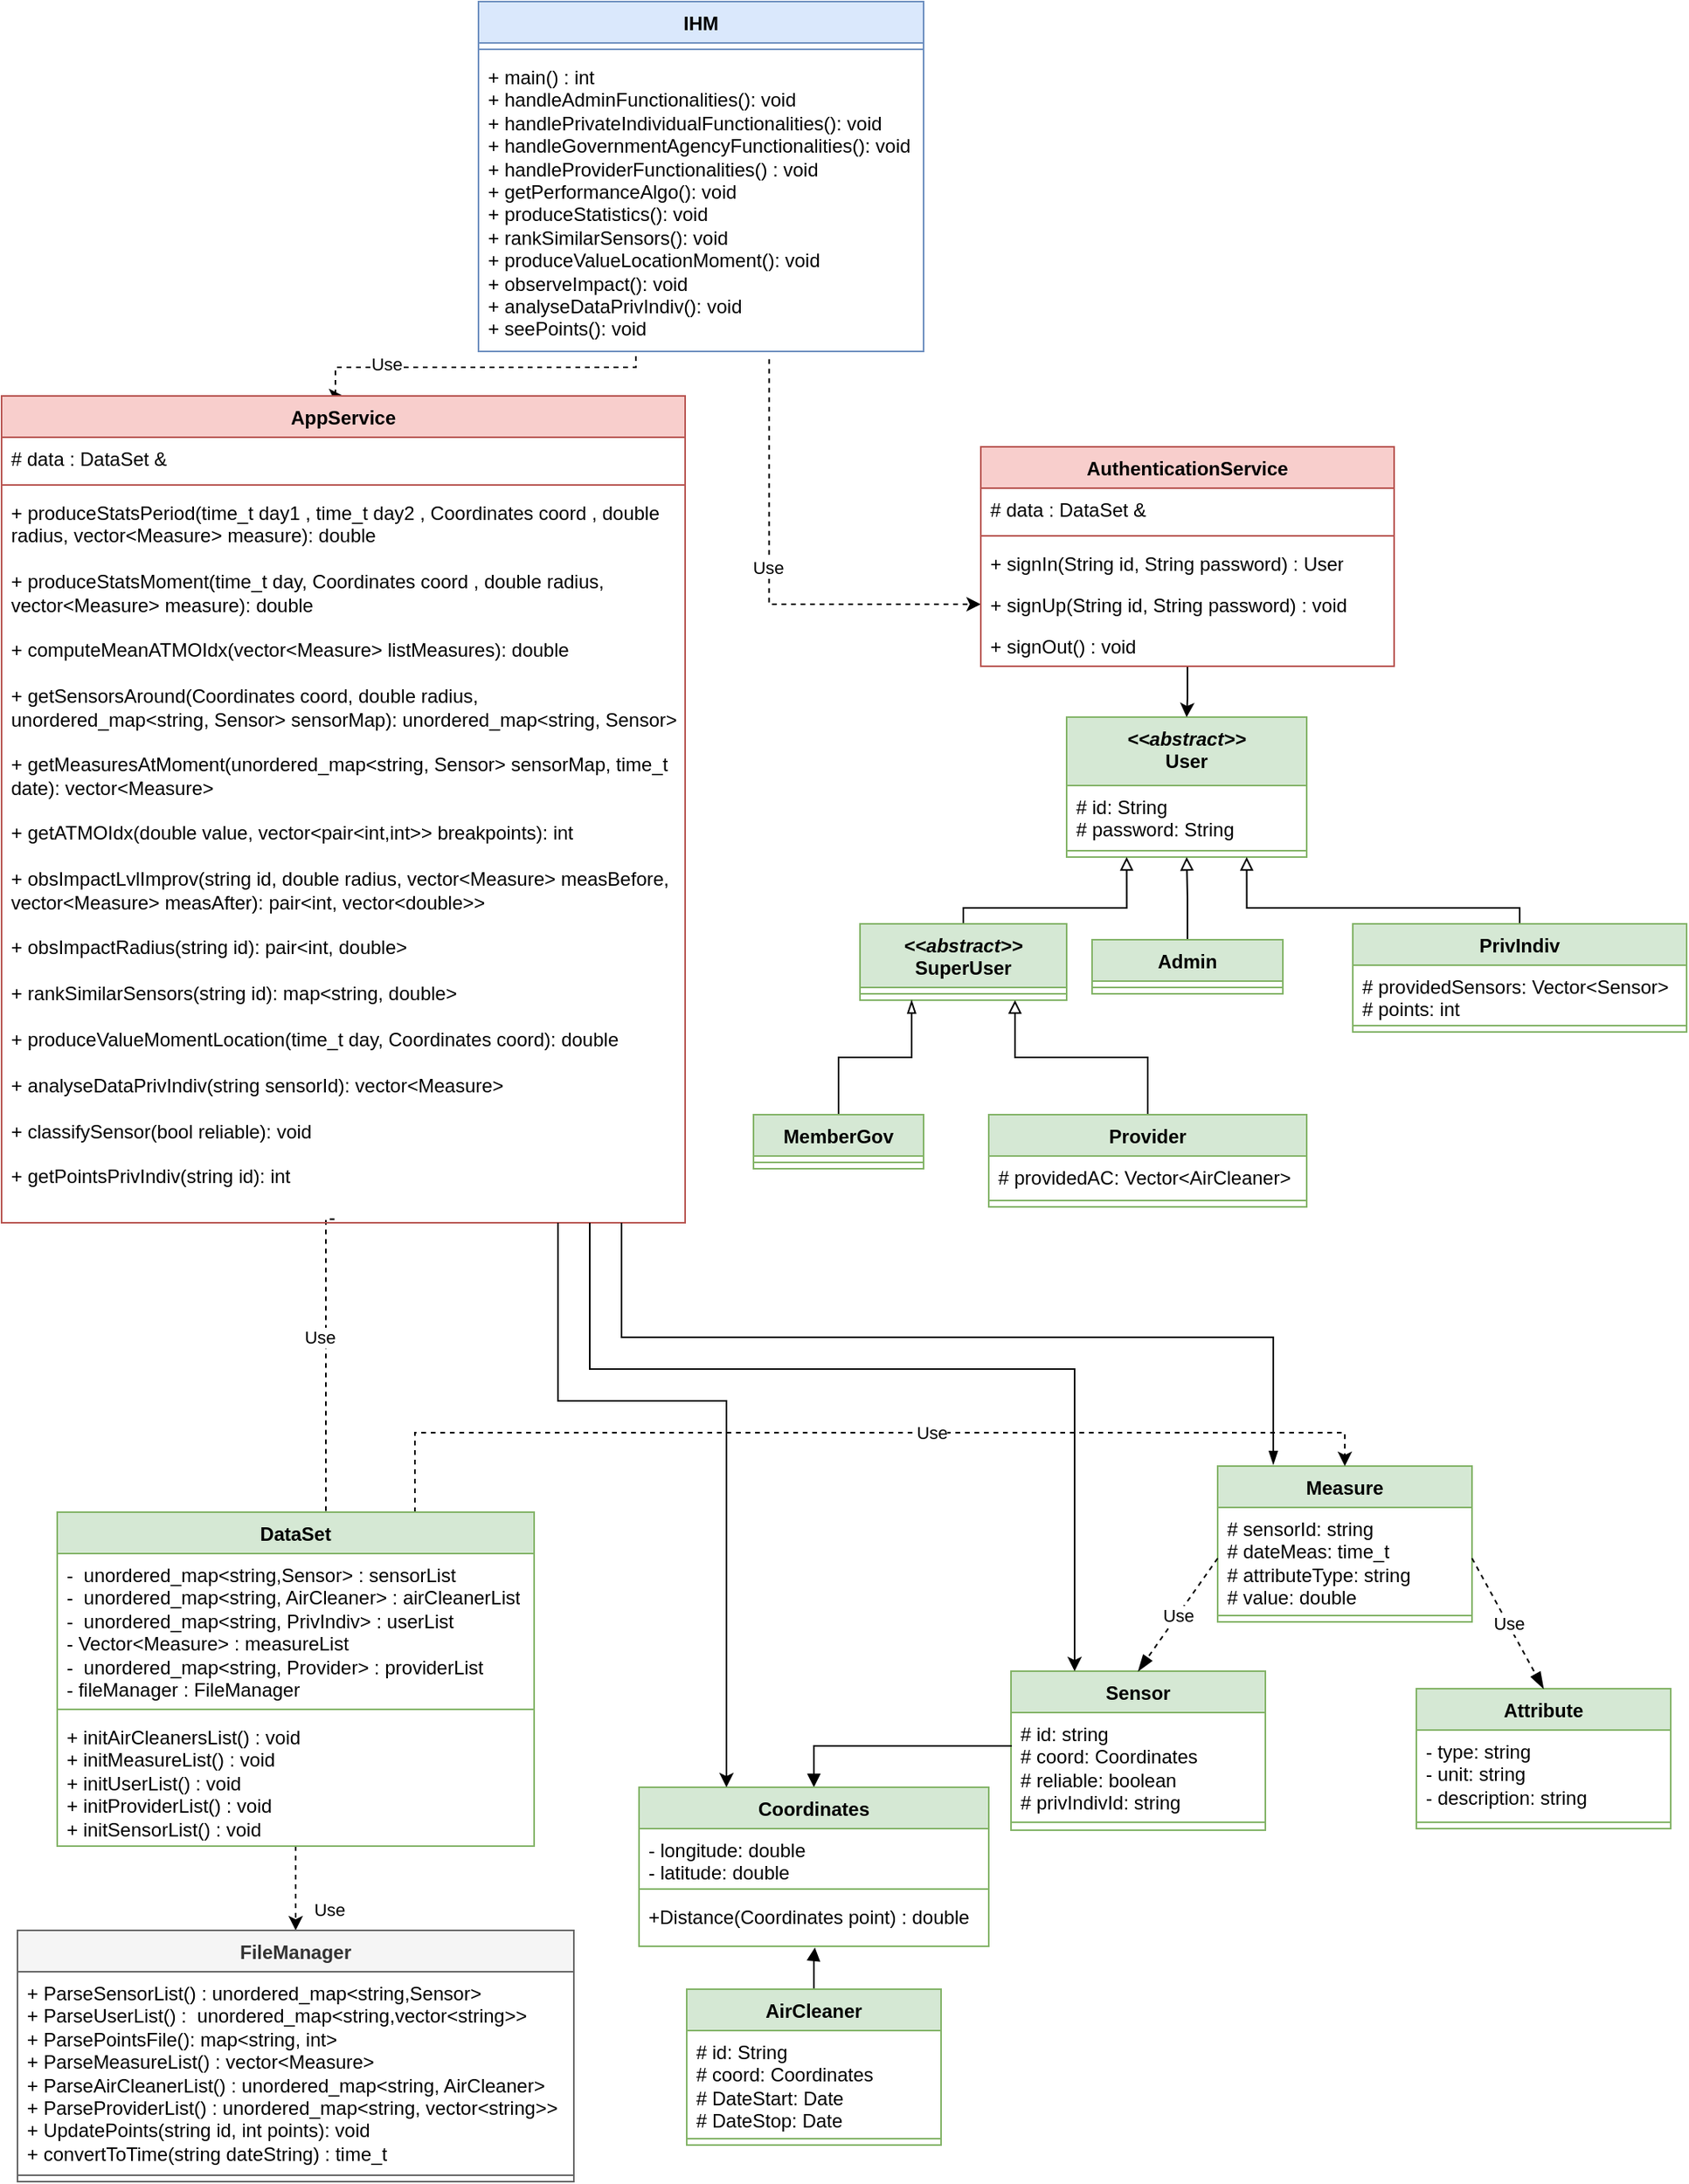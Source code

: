 <mxfile version="21.3.7" type="github">
  <diagram name="Page-1" id="Vz2Wcvp0gmtx6I2Lt9n_">
    <mxGraphModel dx="269" dy="2202" grid="1" gridSize="10" guides="1" tooltips="1" connect="1" arrows="1" fold="1" page="1" pageScale="1" pageWidth="1169" pageHeight="827" math="0" shadow="0">
      <root>
        <mxCell id="0" />
        <mxCell id="1" parent="0" />
        <mxCell id="DDvO7namyTvKlVjgt2Ex-205" value="&lt;i&gt;&amp;lt;&amp;lt;abstract&amp;gt;&amp;gt;&lt;/i&gt;&lt;br&gt;User" style="swimlane;fontStyle=1;align=center;verticalAlign=top;childLayout=stackLayout;horizontal=1;startSize=43;horizontalStack=0;resizeParent=1;resizeParentMax=0;resizeLast=0;collapsible=1;marginBottom=0;whiteSpace=wrap;html=1;fillColor=#d5e8d4;strokeColor=#82b366;" parent="1" vertex="1">
          <mxGeometry x="3110" y="-320" width="151" height="88" as="geometry" />
        </mxCell>
        <mxCell id="DDvO7namyTvKlVjgt2Ex-206" value="# id: String&lt;br&gt;# password: String" style="text;strokeColor=none;fillColor=none;align=left;verticalAlign=top;spacingLeft=4;spacingRight=4;overflow=hidden;rotatable=0;points=[[0,0.5],[1,0.5]];portConstraint=eastwest;whiteSpace=wrap;html=1;" parent="DDvO7namyTvKlVjgt2Ex-205" vertex="1">
          <mxGeometry y="43" width="151" height="37" as="geometry" />
        </mxCell>
        <mxCell id="DDvO7namyTvKlVjgt2Ex-207" value="" style="line;strokeWidth=1;fillColor=none;align=left;verticalAlign=middle;spacingTop=-1;spacingLeft=3;spacingRight=3;rotatable=0;labelPosition=right;points=[];portConstraint=eastwest;strokeColor=inherit;" parent="DDvO7namyTvKlVjgt2Ex-205" vertex="1">
          <mxGeometry y="80" width="151" height="8" as="geometry" />
        </mxCell>
        <mxCell id="DDvO7namyTvKlVjgt2Ex-208" style="edgeStyle=orthogonalEdgeStyle;rounded=0;orthogonalLoop=1;jettySize=auto;html=1;exitX=0.5;exitY=0;exitDx=0;exitDy=0;entryX=0.5;entryY=1;entryDx=0;entryDy=0;endArrow=block;endFill=0;" parent="1" source="DDvO7namyTvKlVjgt2Ex-209" target="DDvO7namyTvKlVjgt2Ex-205" edge="1">
          <mxGeometry relative="1" as="geometry" />
        </mxCell>
        <mxCell id="DDvO7namyTvKlVjgt2Ex-209" value="Admin" style="swimlane;fontStyle=1;align=center;verticalAlign=top;childLayout=stackLayout;horizontal=1;startSize=26;horizontalStack=0;resizeParent=1;resizeParentMax=0;resizeLast=0;collapsible=1;marginBottom=0;whiteSpace=wrap;html=1;fillColor=#d5e8d4;strokeColor=#82b366;" parent="1" vertex="1">
          <mxGeometry x="3126" y="-180" width="120" height="34" as="geometry" />
        </mxCell>
        <mxCell id="DDvO7namyTvKlVjgt2Ex-210" value="" style="line;strokeWidth=1;fillColor=none;align=left;verticalAlign=middle;spacingTop=-1;spacingLeft=3;spacingRight=3;rotatable=0;labelPosition=right;points=[];portConstraint=eastwest;strokeColor=inherit;" parent="DDvO7namyTvKlVjgt2Ex-209" vertex="1">
          <mxGeometry y="26" width="120" height="8" as="geometry" />
        </mxCell>
        <mxCell id="DDvO7namyTvKlVjgt2Ex-211" style="edgeStyle=orthogonalEdgeStyle;rounded=0;orthogonalLoop=1;jettySize=auto;html=1;exitX=0.5;exitY=0;exitDx=0;exitDy=0;endArrow=block;endFill=0;targetPerimeterSpacing=0;strokeWidth=1;entryX=0.25;entryY=1;entryDx=0;entryDy=0;" parent="1" source="DDvO7namyTvKlVjgt2Ex-216" target="DDvO7namyTvKlVjgt2Ex-205" edge="1">
          <mxGeometry relative="1" as="geometry">
            <mxPoint x="3159.16" y="282.14" as="targetPoint" />
            <Array as="points">
              <mxPoint x="3045" y="-200" />
              <mxPoint x="3148" y="-200" />
            </Array>
          </mxGeometry>
        </mxCell>
        <mxCell id="DDvO7namyTvKlVjgt2Ex-212" style="edgeStyle=orthogonalEdgeStyle;rounded=0;orthogonalLoop=1;jettySize=auto;html=1;entryX=0.75;entryY=1;entryDx=0;entryDy=0;endArrow=block;endFill=0;" parent="1" source="DDvO7namyTvKlVjgt2Ex-213" target="DDvO7namyTvKlVjgt2Ex-205" edge="1">
          <mxGeometry relative="1" as="geometry">
            <Array as="points">
              <mxPoint x="3395" y="-200" />
              <mxPoint x="3223" y="-200" />
            </Array>
          </mxGeometry>
        </mxCell>
        <mxCell id="DDvO7namyTvKlVjgt2Ex-213" value="PrivIndiv" style="swimlane;fontStyle=1;align=center;verticalAlign=top;childLayout=stackLayout;horizontal=1;startSize=26;horizontalStack=0;resizeParent=1;resizeParentMax=0;resizeLast=0;collapsible=1;marginBottom=0;whiteSpace=wrap;html=1;fillColor=#d5e8d4;strokeColor=#82b366;" parent="1" vertex="1">
          <mxGeometry x="3290" y="-190" width="210" height="68" as="geometry" />
        </mxCell>
        <mxCell id="DDvO7namyTvKlVjgt2Ex-214" value="# providedSensors: Vector&amp;lt;Sensor&amp;gt;&lt;br&gt;# points: int" style="text;strokeColor=none;fillColor=none;align=left;verticalAlign=top;spacingLeft=4;spacingRight=4;overflow=hidden;rotatable=0;points=[[0,0.5],[1,0.5]];portConstraint=eastwest;whiteSpace=wrap;html=1;" parent="DDvO7namyTvKlVjgt2Ex-213" vertex="1">
          <mxGeometry y="26" width="210" height="34" as="geometry" />
        </mxCell>
        <mxCell id="DDvO7namyTvKlVjgt2Ex-215" value="" style="line;strokeWidth=1;fillColor=none;align=left;verticalAlign=middle;spacingTop=-1;spacingLeft=3;spacingRight=3;rotatable=0;labelPosition=right;points=[];portConstraint=eastwest;strokeColor=inherit;" parent="DDvO7namyTvKlVjgt2Ex-213" vertex="1">
          <mxGeometry y="60" width="210" height="8" as="geometry" />
        </mxCell>
        <mxCell id="DDvO7namyTvKlVjgt2Ex-216" value="&lt;i style=&quot;border-color: var(--border-color);&quot;&gt;&amp;lt;&amp;lt;abstract&amp;gt;&amp;gt;&lt;/i&gt;&lt;br style=&quot;border-color: var(--border-color);&quot;&gt;SuperUser" style="swimlane;fontStyle=1;align=center;verticalAlign=top;childLayout=stackLayout;horizontal=1;startSize=40;horizontalStack=0;resizeParent=1;resizeParentMax=0;resizeLast=0;collapsible=1;marginBottom=0;whiteSpace=wrap;html=1;fillColor=#d5e8d4;strokeColor=#82b366;" parent="1" vertex="1">
          <mxGeometry x="2980" y="-190" width="130" height="48" as="geometry" />
        </mxCell>
        <mxCell id="DDvO7namyTvKlVjgt2Ex-217" value="" style="line;strokeWidth=1;fillColor=none;align=left;verticalAlign=middle;spacingTop=-1;spacingLeft=3;spacingRight=3;rotatable=0;labelPosition=right;points=[];portConstraint=eastwest;strokeColor=inherit;" parent="DDvO7namyTvKlVjgt2Ex-216" vertex="1">
          <mxGeometry y="40" width="130" height="8" as="geometry" />
        </mxCell>
        <mxCell id="DDvO7namyTvKlVjgt2Ex-218" style="edgeStyle=orthogonalEdgeStyle;rounded=0;orthogonalLoop=1;jettySize=auto;html=1;endArrow=block;endFill=0;exitX=0.5;exitY=0;exitDx=0;exitDy=0;entryX=0.75;entryY=1;entryDx=0;entryDy=0;" parent="1" source="DDvO7namyTvKlVjgt2Ex-219" target="DDvO7namyTvKlVjgt2Ex-216" edge="1">
          <mxGeometry relative="1" as="geometry">
            <mxPoint x="3055" y="94" as="targetPoint" />
          </mxGeometry>
        </mxCell>
        <mxCell id="DDvO7namyTvKlVjgt2Ex-219" value="Provider" style="swimlane;fontStyle=1;align=center;verticalAlign=top;childLayout=stackLayout;horizontal=1;startSize=26;horizontalStack=0;resizeParent=1;resizeParentMax=0;resizeLast=0;collapsible=1;marginBottom=0;whiteSpace=wrap;html=1;fillColor=#d5e8d4;strokeColor=#82b366;" parent="1" vertex="1">
          <mxGeometry x="3061" y="-70" width="200" height="58" as="geometry" />
        </mxCell>
        <mxCell id="DDvO7namyTvKlVjgt2Ex-220" value="# providedAC: Vector&amp;lt;AirCleaner&amp;gt;" style="text;strokeColor=none;fillColor=none;align=left;verticalAlign=top;spacingLeft=4;spacingRight=4;overflow=hidden;rotatable=0;points=[[0,0.5],[1,0.5]];portConstraint=eastwest;whiteSpace=wrap;html=1;" parent="DDvO7namyTvKlVjgt2Ex-219" vertex="1">
          <mxGeometry y="26" width="200" height="24" as="geometry" />
        </mxCell>
        <mxCell id="DDvO7namyTvKlVjgt2Ex-221" value="" style="line;strokeWidth=1;fillColor=none;align=left;verticalAlign=middle;spacingTop=-1;spacingLeft=3;spacingRight=3;rotatable=0;labelPosition=right;points=[];portConstraint=eastwest;strokeColor=inherit;" parent="DDvO7namyTvKlVjgt2Ex-219" vertex="1">
          <mxGeometry y="50" width="200" height="8" as="geometry" />
        </mxCell>
        <mxCell id="DDvO7namyTvKlVjgt2Ex-222" value="Sensor" style="swimlane;fontStyle=1;align=center;verticalAlign=top;childLayout=stackLayout;horizontal=1;startSize=26;horizontalStack=0;resizeParent=1;resizeParentMax=0;resizeLast=0;collapsible=1;marginBottom=0;whiteSpace=wrap;html=1;fillColor=#d5e8d4;strokeColor=#82b366;" parent="1" vertex="1">
          <mxGeometry x="3075" y="280" width="160" height="100" as="geometry" />
        </mxCell>
        <mxCell id="DDvO7namyTvKlVjgt2Ex-223" value="# id: string&lt;br&gt;# coord: Coordinates&lt;br&gt;# reliable: boolean&lt;br&gt;# privIndivId: string" style="text;strokeColor=none;fillColor=none;align=left;verticalAlign=top;spacingLeft=4;spacingRight=4;overflow=hidden;rotatable=0;points=[[0,0.5],[1,0.5]];portConstraint=eastwest;whiteSpace=wrap;html=1;" parent="DDvO7namyTvKlVjgt2Ex-222" vertex="1">
          <mxGeometry y="26" width="160" height="64" as="geometry" />
        </mxCell>
        <mxCell id="DDvO7namyTvKlVjgt2Ex-224" value="" style="line;strokeWidth=1;fillColor=none;align=left;verticalAlign=middle;spacingTop=-1;spacingLeft=3;spacingRight=3;rotatable=0;labelPosition=right;points=[];portConstraint=eastwest;strokeColor=inherit;" parent="DDvO7namyTvKlVjgt2Ex-222" vertex="1">
          <mxGeometry y="90" width="160" height="10" as="geometry" />
        </mxCell>
        <mxCell id="DDvO7namyTvKlVjgt2Ex-225" style="edgeStyle=orthogonalEdgeStyle;rounded=0;orthogonalLoop=1;jettySize=auto;html=1;entryX=0.503;entryY=1.024;entryDx=0;entryDy=0;entryPerimeter=0;endArrow=block;endFill=1;" parent="1" source="DDvO7namyTvKlVjgt2Ex-226" target="DDvO7namyTvKlVjgt2Ex-275" edge="1">
          <mxGeometry relative="1" as="geometry" />
        </mxCell>
        <mxCell id="DDvO7namyTvKlVjgt2Ex-226" value="AirCleaner" style="swimlane;fontStyle=1;align=center;verticalAlign=top;childLayout=stackLayout;horizontal=1;startSize=26;horizontalStack=0;resizeParent=1;resizeParentMax=0;resizeLast=0;collapsible=1;marginBottom=0;whiteSpace=wrap;html=1;fillColor=#d5e8d4;strokeColor=#82b366;" parent="1" vertex="1">
          <mxGeometry x="2871" y="480" width="160" height="98" as="geometry" />
        </mxCell>
        <mxCell id="DDvO7namyTvKlVjgt2Ex-227" value="# id: String&lt;br&gt;# coord: Coordinates&lt;br&gt;# DateStart: Date&lt;br&gt;# DateStop: Date" style="text;strokeColor=none;fillColor=none;align=left;verticalAlign=top;spacingLeft=4;spacingRight=4;overflow=hidden;rotatable=0;points=[[0,0.5],[1,0.5]];portConstraint=eastwest;whiteSpace=wrap;html=1;" parent="DDvO7namyTvKlVjgt2Ex-226" vertex="1">
          <mxGeometry y="26" width="160" height="64" as="geometry" />
        </mxCell>
        <mxCell id="DDvO7namyTvKlVjgt2Ex-228" value="" style="line;strokeWidth=1;fillColor=none;align=left;verticalAlign=middle;spacingTop=-1;spacingLeft=3;spacingRight=3;rotatable=0;labelPosition=right;points=[];portConstraint=eastwest;strokeColor=inherit;" parent="DDvO7namyTvKlVjgt2Ex-226" vertex="1">
          <mxGeometry y="90" width="160" height="8" as="geometry" />
        </mxCell>
        <mxCell id="DDvO7namyTvKlVjgt2Ex-229" value="Measure" style="swimlane;fontStyle=1;align=center;verticalAlign=top;childLayout=stackLayout;horizontal=1;startSize=26;horizontalStack=0;resizeParent=1;resizeParentMax=0;resizeLast=0;collapsible=1;marginBottom=0;whiteSpace=wrap;html=1;fillColor=#d5e8d4;strokeColor=#82b366;" parent="1" vertex="1">
          <mxGeometry x="3205" y="151" width="160" height="98" as="geometry" />
        </mxCell>
        <mxCell id="DDvO7namyTvKlVjgt2Ex-230" value="# sensorId: string&lt;br&gt;# dateMeas: time_t&lt;br&gt;# attributeType: string&lt;br&gt;# value: double" style="text;strokeColor=none;fillColor=none;align=left;verticalAlign=top;spacingLeft=4;spacingRight=4;overflow=hidden;rotatable=0;points=[[0,0.5],[1,0.5]];portConstraint=eastwest;whiteSpace=wrap;html=1;" parent="DDvO7namyTvKlVjgt2Ex-229" vertex="1">
          <mxGeometry y="26" width="160" height="64" as="geometry" />
        </mxCell>
        <mxCell id="DDvO7namyTvKlVjgt2Ex-231" value="" style="line;strokeWidth=1;fillColor=none;align=left;verticalAlign=middle;spacingTop=-1;spacingLeft=3;spacingRight=3;rotatable=0;labelPosition=right;points=[];portConstraint=eastwest;strokeColor=inherit;" parent="DDvO7namyTvKlVjgt2Ex-229" vertex="1">
          <mxGeometry y="90" width="160" height="8" as="geometry" />
        </mxCell>
        <mxCell id="DDvO7namyTvKlVjgt2Ex-232" value="Attribute" style="swimlane;fontStyle=1;align=center;verticalAlign=top;childLayout=stackLayout;horizontal=1;startSize=26;horizontalStack=0;resizeParent=1;resizeParentMax=0;resizeLast=0;collapsible=1;marginBottom=0;whiteSpace=wrap;html=1;fillColor=#d5e8d4;strokeColor=#82b366;" parent="1" vertex="1">
          <mxGeometry x="3330" y="291" width="160" height="88" as="geometry" />
        </mxCell>
        <mxCell id="DDvO7namyTvKlVjgt2Ex-233" value="- type: string&lt;br&gt;- unit: string&lt;br&gt;- description: string" style="text;strokeColor=none;fillColor=none;align=left;verticalAlign=top;spacingLeft=4;spacingRight=4;overflow=hidden;rotatable=0;points=[[0,0.5],[1,0.5]];portConstraint=eastwest;whiteSpace=wrap;html=1;" parent="DDvO7namyTvKlVjgt2Ex-232" vertex="1">
          <mxGeometry y="26" width="160" height="54" as="geometry" />
        </mxCell>
        <mxCell id="DDvO7namyTvKlVjgt2Ex-234" value="" style="line;strokeWidth=1;fillColor=none;align=left;verticalAlign=middle;spacingTop=-1;spacingLeft=3;spacingRight=3;rotatable=0;labelPosition=right;points=[];portConstraint=eastwest;strokeColor=inherit;" parent="DDvO7namyTvKlVjgt2Ex-232" vertex="1">
          <mxGeometry y="80" width="160" height="8" as="geometry" />
        </mxCell>
        <mxCell id="DDvO7namyTvKlVjgt2Ex-235" value="Use" style="endArrow=blockThin;endSize=8;dashed=1;html=1;rounded=0;exitX=0;exitY=0.5;exitDx=0;exitDy=0;entryX=0.5;entryY=0;entryDx=0;entryDy=0;endFill=1;" parent="1" source="DDvO7namyTvKlVjgt2Ex-230" target="DDvO7namyTvKlVjgt2Ex-222" edge="1">
          <mxGeometry width="160" relative="1" as="geometry">
            <mxPoint x="2960" y="161" as="sourcePoint" />
            <mxPoint x="3120" y="161" as="targetPoint" />
          </mxGeometry>
        </mxCell>
        <mxCell id="DDvO7namyTvKlVjgt2Ex-236" value="Use" style="endArrow=blockThin;endSize=8;dashed=1;html=1;rounded=0;exitX=1;exitY=0.5;exitDx=0;exitDy=0;entryX=0.5;entryY=0;entryDx=0;entryDy=0;endFill=1;" parent="1" source="DDvO7namyTvKlVjgt2Ex-230" target="DDvO7namyTvKlVjgt2Ex-232" edge="1">
          <mxGeometry width="160" relative="1" as="geometry">
            <mxPoint x="3480" y="151" as="sourcePoint" />
            <mxPoint x="3640" y="151" as="targetPoint" />
          </mxGeometry>
        </mxCell>
        <mxCell id="DDvO7namyTvKlVjgt2Ex-237" style="edgeStyle=orthogonalEdgeStyle;rounded=0;orthogonalLoop=1;jettySize=auto;html=1;endArrow=blockThin;endFill=0;entryX=0.25;entryY=1;entryDx=0;entryDy=0;" parent="1" source="DDvO7namyTvKlVjgt2Ex-238" target="DDvO7namyTvKlVjgt2Ex-216" edge="1">
          <mxGeometry relative="1" as="geometry">
            <mxPoint x="2980" y="-140" as="targetPoint" />
          </mxGeometry>
        </mxCell>
        <mxCell id="DDvO7namyTvKlVjgt2Ex-238" value="MemberGov" style="swimlane;fontStyle=1;align=center;verticalAlign=top;childLayout=stackLayout;horizontal=1;startSize=26;horizontalStack=0;resizeParent=1;resizeParentMax=0;resizeLast=0;collapsible=1;marginBottom=0;whiteSpace=wrap;html=1;fillColor=#d5e8d4;strokeColor=#82b366;" parent="1" vertex="1">
          <mxGeometry x="2913" y="-70" width="107" height="34" as="geometry" />
        </mxCell>
        <mxCell id="DDvO7namyTvKlVjgt2Ex-239" value="" style="line;strokeWidth=1;fillColor=none;align=left;verticalAlign=middle;spacingTop=-1;spacingLeft=3;spacingRight=3;rotatable=0;labelPosition=right;points=[];portConstraint=eastwest;strokeColor=inherit;" parent="DDvO7namyTvKlVjgt2Ex-238" vertex="1">
          <mxGeometry y="26" width="107" height="8" as="geometry" />
        </mxCell>
        <mxCell id="DDvO7namyTvKlVjgt2Ex-240" style="edgeStyle=orthogonalEdgeStyle;rounded=0;orthogonalLoop=1;jettySize=auto;html=1;entryX=0.5;entryY=0;entryDx=0;entryDy=0;dashed=1;" parent="1" target="DDvO7namyTvKlVjgt2Ex-252" edge="1">
          <mxGeometry relative="1" as="geometry">
            <Array as="points">
              <mxPoint x="2839" y="-540" />
              <mxPoint x="2650" y="-540" />
            </Array>
            <mxPoint x="2839" y="-547" as="sourcePoint" />
          </mxGeometry>
        </mxCell>
        <mxCell id="DDvO7namyTvKlVjgt2Ex-241" value="Use" style="edgeLabel;html=1;align=center;verticalAlign=middle;resizable=0;points=[];" parent="DDvO7namyTvKlVjgt2Ex-240" vertex="1" connectable="0">
          <mxGeometry x="-0.529" y="-2" relative="1" as="geometry">
            <mxPoint x="-113" as="offset" />
          </mxGeometry>
        </mxCell>
        <mxCell id="DDvO7namyTvKlVjgt2Ex-242" style="edgeStyle=orthogonalEdgeStyle;rounded=0;orthogonalLoop=1;jettySize=auto;html=1;dashed=1;exitX=0.653;exitY=1.026;exitDx=0;exitDy=0;exitPerimeter=0;entryX=0;entryY=0.5;entryDx=0;entryDy=0;" parent="1" source="DDvO7namyTvKlVjgt2Ex-260" target="DDvO7namyTvKlVjgt2Ex-249" edge="1">
          <mxGeometry relative="1" as="geometry">
            <Array as="points">
              <mxPoint x="2923" y="-391" />
            </Array>
            <mxPoint x="2923" y="-390" as="sourcePoint" />
            <mxPoint x="3040" y="-320" as="targetPoint" />
          </mxGeometry>
        </mxCell>
        <mxCell id="DDvO7namyTvKlVjgt2Ex-243" value="Use" style="edgeLabel;html=1;align=center;verticalAlign=middle;resizable=0;points=[];" parent="DDvO7namyTvKlVjgt2Ex-242" vertex="1" connectable="0">
          <mxGeometry x="-0.088" y="-1" relative="1" as="geometry">
            <mxPoint as="offset" />
          </mxGeometry>
        </mxCell>
        <mxCell id="DDvO7namyTvKlVjgt2Ex-244" style="edgeStyle=orthogonalEdgeStyle;rounded=0;orthogonalLoop=1;jettySize=auto;html=1;entryX=0.5;entryY=0;entryDx=0;entryDy=0;" parent="1" source="DDvO7namyTvKlVjgt2Ex-245" target="DDvO7namyTvKlVjgt2Ex-205" edge="1">
          <mxGeometry relative="1" as="geometry" />
        </mxCell>
        <mxCell id="DDvO7namyTvKlVjgt2Ex-245" value="AuthenticationService&lt;br&gt;" style="swimlane;fontStyle=1;align=center;verticalAlign=top;childLayout=stackLayout;horizontal=1;startSize=26;horizontalStack=0;resizeParent=1;resizeParentMax=0;resizeLast=0;collapsible=1;marginBottom=0;whiteSpace=wrap;html=1;fillColor=#f8cecc;strokeColor=#b85450;" parent="1" vertex="1">
          <mxGeometry x="3056" y="-490" width="260" height="138" as="geometry" />
        </mxCell>
        <mxCell id="DDvO7namyTvKlVjgt2Ex-246" value="# data : DataSet &amp;amp;" style="text;strokeColor=none;fillColor=none;align=left;verticalAlign=top;spacingLeft=4;spacingRight=4;overflow=hidden;rotatable=0;points=[[0,0.5],[1,0.5]];portConstraint=eastwest;whiteSpace=wrap;html=1;" parent="DDvO7namyTvKlVjgt2Ex-245" vertex="1">
          <mxGeometry y="26" width="260" height="26" as="geometry" />
        </mxCell>
        <mxCell id="DDvO7namyTvKlVjgt2Ex-247" value="" style="line;strokeWidth=1;fillColor=none;align=left;verticalAlign=middle;spacingTop=-1;spacingLeft=3;spacingRight=3;rotatable=0;labelPosition=right;points=[];portConstraint=eastwest;strokeColor=inherit;" parent="DDvO7namyTvKlVjgt2Ex-245" vertex="1">
          <mxGeometry y="52" width="260" height="8" as="geometry" />
        </mxCell>
        <mxCell id="DDvO7namyTvKlVjgt2Ex-248" value="+ signIn(String id, String password) : User" style="text;strokeColor=none;fillColor=none;align=left;verticalAlign=top;spacingLeft=4;spacingRight=4;overflow=hidden;rotatable=0;points=[[0,0.5],[1,0.5]];portConstraint=eastwest;whiteSpace=wrap;html=1;" parent="DDvO7namyTvKlVjgt2Ex-245" vertex="1">
          <mxGeometry y="60" width="260" height="26" as="geometry" />
        </mxCell>
        <mxCell id="DDvO7namyTvKlVjgt2Ex-249" value="+ signUp(String id, String password) : void" style="text;strokeColor=none;fillColor=none;align=left;verticalAlign=top;spacingLeft=4;spacingRight=4;overflow=hidden;rotatable=0;points=[[0,0.5],[1,0.5]];portConstraint=eastwest;whiteSpace=wrap;html=1;" parent="DDvO7namyTvKlVjgt2Ex-245" vertex="1">
          <mxGeometry y="86" width="260" height="26" as="geometry" />
        </mxCell>
        <mxCell id="DDvO7namyTvKlVjgt2Ex-250" value="+ signOut() : void" style="text;strokeColor=none;fillColor=none;align=left;verticalAlign=top;spacingLeft=4;spacingRight=4;overflow=hidden;rotatable=0;points=[[0,0.5],[1,0.5]];portConstraint=eastwest;whiteSpace=wrap;html=1;" parent="DDvO7namyTvKlVjgt2Ex-245" vertex="1">
          <mxGeometry y="112" width="260" height="26" as="geometry" />
        </mxCell>
        <mxCell id="DDvO7namyTvKlVjgt2Ex-251" style="edgeStyle=orthogonalEdgeStyle;rounded=0;orthogonalLoop=1;jettySize=auto;html=1;dashed=1;entryX=0.25;entryY=0;entryDx=0;entryDy=0;exitX=0.487;exitY=0.995;exitDx=0;exitDy=0;exitPerimeter=0;" parent="1" source="DDvO7namyTvKlVjgt2Ex-255" target="DDvO7namyTvKlVjgt2Ex-262" edge="1">
          <mxGeometry relative="1" as="geometry">
            <Array as="points">
              <mxPoint x="2644" y="106" />
              <mxPoint x="2644" y="106" />
              <mxPoint x="2644" y="190" />
              <mxPoint x="2550" y="190" />
            </Array>
            <mxPoint x="2595" y="280" as="targetPoint" />
            <mxPoint x="3385" y="150" as="sourcePoint" />
          </mxGeometry>
        </mxCell>
        <mxCell id="DDvO7namyTvKlVjgt2Ex-252" value="AppService" style="swimlane;fontStyle=1;align=center;verticalAlign=top;childLayout=stackLayout;horizontal=1;startSize=26;horizontalStack=0;resizeParent=1;resizeParentMax=0;resizeLast=0;collapsible=1;marginBottom=0;whiteSpace=wrap;html=1;fillColor=#f8cecc;strokeColor=#b85450;" parent="1" vertex="1">
          <mxGeometry x="2440" y="-522" width="430" height="520" as="geometry" />
        </mxCell>
        <mxCell id="DDvO7namyTvKlVjgt2Ex-253" value="# data : DataSet &amp;amp;" style="text;strokeColor=none;fillColor=none;align=left;verticalAlign=top;spacingLeft=4;spacingRight=4;overflow=hidden;rotatable=0;points=[[0,0.5],[1,0.5]];portConstraint=eastwest;whiteSpace=wrap;html=1;" parent="DDvO7namyTvKlVjgt2Ex-252" vertex="1">
          <mxGeometry y="26" width="430" height="26" as="geometry" />
        </mxCell>
        <mxCell id="DDvO7namyTvKlVjgt2Ex-254" value="" style="line;strokeWidth=1;fillColor=none;align=left;verticalAlign=middle;spacingTop=-1;spacingLeft=3;spacingRight=3;rotatable=0;labelPosition=right;points=[];portConstraint=eastwest;strokeColor=inherit;" parent="DDvO7namyTvKlVjgt2Ex-252" vertex="1">
          <mxGeometry y="52" width="430" height="8" as="geometry" />
        </mxCell>
        <mxCell id="DDvO7namyTvKlVjgt2Ex-255" value="+ produceStatsPeriod(time_t day1 , time_t day2 , Coordinates coord , double radius, vector&amp;lt;Measure&amp;gt; measure): double&lt;br&gt;&lt;br&gt;+ produceStatsMoment(time_t day, Coordinates coord , double radius, vector&amp;lt;Measure&amp;gt; measure): double&lt;br&gt;&lt;br&gt;+ computeMeanATMOIdx(vector&amp;lt;Measure&amp;gt; listMeasures): double&lt;br&gt;&lt;br&gt;+ getSensorsAround(Coordinates coord, double radius, unordered_map&amp;lt;string, Sensor&amp;gt; sensorMap): unordered_map&amp;lt;string, Sensor&amp;gt;&lt;br&gt;&lt;br&gt;+ getMeasuresAtMoment(unordered_map&amp;lt;string, Sensor&amp;gt; sensorMap, time_t date): vector&amp;lt;Measure&amp;gt;&lt;br&gt;&lt;br&gt;+ getATMOIdx(double value, vector&amp;lt;pair&amp;lt;int,int&amp;gt;&amp;gt; breakpoints): int&lt;br&gt;&lt;br&gt;+ obsImpactLvlImprov(string id, double radius, vector&amp;lt;Measure&amp;gt; measBefore, vector&amp;lt;Measure&amp;gt; measAfter): pair&amp;lt;int, vector&amp;lt;double&amp;gt;&amp;gt;&lt;br&gt;&lt;br&gt;+ obsImpactRadius(string id): pair&amp;lt;int, double&amp;gt;&lt;br&gt;&lt;br&gt;+ rankSimilarSensors(string id): map&amp;lt;string, double&amp;gt;&lt;br&gt;&lt;br&gt;+ produceValueMomentLocation(time_t day, Coordinates coord): double&lt;br&gt;&lt;br&gt;+ analyseDataPrivIndiv(string sensorId): vector&amp;lt;Measure&amp;gt;&lt;br&gt;&lt;br&gt;+ classifySensor(bool reliable): void&lt;br&gt;&lt;br&gt;+ getPointsPrivIndiv(string id): int" style="text;strokeColor=none;fillColor=none;align=left;verticalAlign=top;spacingLeft=4;spacingRight=4;overflow=hidden;rotatable=0;points=[[0,0.5],[1,0.5]];portConstraint=eastwest;whiteSpace=wrap;html=1;" parent="DDvO7namyTvKlVjgt2Ex-252" vertex="1">
          <mxGeometry y="60" width="430" height="460" as="geometry" />
        </mxCell>
        <mxCell id="DDvO7namyTvKlVjgt2Ex-256" style="edgeStyle=orthogonalEdgeStyle;rounded=0;orthogonalLoop=1;jettySize=auto;html=1;entryX=0.5;entryY=0;entryDx=0;entryDy=0;dashed=1;exitX=0.75;exitY=0;exitDx=0;exitDy=0;" parent="1" source="DDvO7namyTvKlVjgt2Ex-262" target="DDvO7namyTvKlVjgt2Ex-229" edge="1">
          <mxGeometry relative="1" as="geometry">
            <Array as="points">
              <mxPoint x="2700" y="130" />
              <mxPoint x="3285" y="130" />
            </Array>
            <mxPoint x="2645" y="140.0" as="sourcePoint" />
          </mxGeometry>
        </mxCell>
        <mxCell id="DDvO7namyTvKlVjgt2Ex-257" value="Use" style="edgeLabel;html=1;align=center;verticalAlign=middle;resizable=0;points=[];" parent="DDvO7namyTvKlVjgt2Ex-256" vertex="1" connectable="0">
          <mxGeometry x="-0.084" y="-3" relative="1" as="geometry">
            <mxPoint x="-305" y="297" as="offset" />
          </mxGeometry>
        </mxCell>
        <mxCell id="DDvO7namyTvKlVjgt2Ex-258" value="IHM" style="swimlane;fontStyle=1;align=center;verticalAlign=top;childLayout=stackLayout;horizontal=1;startSize=26;horizontalStack=0;resizeParent=1;resizeParentMax=0;resizeLast=0;collapsible=1;marginBottom=0;whiteSpace=wrap;html=1;fillColor=#dae8fc;strokeColor=#6c8ebf;" parent="1" vertex="1">
          <mxGeometry x="2740" y="-770" width="280" height="220" as="geometry" />
        </mxCell>
        <mxCell id="DDvO7namyTvKlVjgt2Ex-259" value="" style="line;strokeWidth=1;fillColor=none;align=left;verticalAlign=middle;spacingTop=-1;spacingLeft=3;spacingRight=3;rotatable=0;labelPosition=right;points=[];portConstraint=eastwest;strokeColor=inherit;" parent="DDvO7namyTvKlVjgt2Ex-258" vertex="1">
          <mxGeometry y="26" width="280" height="8" as="geometry" />
        </mxCell>
        <mxCell id="DDvO7namyTvKlVjgt2Ex-260" value="+ main() : int&lt;br&gt;+ handleAdminFunctionalities(): void&lt;br&gt;+ handlePrivateIndividualFunctionalities(): void&lt;br&gt;+ handleGovernmentAgencyFunctionalities(): void&lt;br&gt;+ handleProviderFunctionalities() : void&lt;br&gt;+ getPerformanceAlgo(): void&lt;br&gt;+ produceStatistics(): void&lt;br&gt;+ rankSimilarSensors(): void&lt;br&gt;+ produceValueLocationMoment(): void&lt;br&gt;+ observeImpact(): void&lt;br&gt;+ analyseDataPrivIndiv(): void&lt;br&gt;+ seePoints(): void" style="text;strokeColor=none;fillColor=none;align=left;verticalAlign=top;spacingLeft=4;spacingRight=4;overflow=hidden;rotatable=0;points=[[0,0.5],[1,0.5]];portConstraint=eastwest;whiteSpace=wrap;html=1;" parent="DDvO7namyTvKlVjgt2Ex-258" vertex="1">
          <mxGeometry y="34" width="280" height="186" as="geometry" />
        </mxCell>
        <mxCell id="DDvO7namyTvKlVjgt2Ex-261" style="edgeStyle=orthogonalEdgeStyle;rounded=0;orthogonalLoop=1;jettySize=auto;html=1;entryX=0.5;entryY=0;entryDx=0;entryDy=0;dashed=1;" parent="1" source="DDvO7namyTvKlVjgt2Ex-262" target="DDvO7namyTvKlVjgt2Ex-268" edge="1">
          <mxGeometry relative="1" as="geometry">
            <mxPoint x="2625" y="460" as="targetPoint" />
          </mxGeometry>
        </mxCell>
        <mxCell id="DDvO7namyTvKlVjgt2Ex-262" value="DataSet" style="swimlane;fontStyle=1;align=center;verticalAlign=top;childLayout=stackLayout;horizontal=1;startSize=26;horizontalStack=0;resizeParent=1;resizeParentMax=0;resizeLast=0;collapsible=1;marginBottom=0;whiteSpace=wrap;html=1;fillColor=#d5e8d4;strokeColor=#82b366;" parent="1" vertex="1">
          <mxGeometry x="2475" y="180" width="300" height="210" as="geometry" />
        </mxCell>
        <mxCell id="DDvO7namyTvKlVjgt2Ex-263" value="- &amp;nbsp;unordered_map&amp;lt;string,Sensor&amp;gt; : sensorList&lt;br style=&quot;border-color: var(--border-color);&quot;&gt;- &amp;nbsp;unordered_map&amp;lt;string, AirCleaner&amp;gt; : airCleanerList&lt;br style=&quot;border-color: var(--border-color);&quot;&gt;- &amp;nbsp;unordered_map&amp;lt;string, PrivIndiv&amp;gt; : userList&lt;br style=&quot;border-color: var(--border-color);&quot;&gt;- Vector&amp;lt;Measure&amp;gt; : measureList&lt;br style=&quot;border-color: var(--border-color);&quot;&gt;- &amp;nbsp;unordered_map&amp;lt;string, Provider&amp;gt; : providerList&lt;br style=&quot;border-color: var(--border-color);&quot;&gt;- fileManager : FileManager" style="text;strokeColor=none;fillColor=none;align=left;verticalAlign=top;spacingLeft=4;spacingRight=4;overflow=hidden;rotatable=0;points=[[0,0.5],[1,0.5]];portConstraint=eastwest;whiteSpace=wrap;html=1;" parent="DDvO7namyTvKlVjgt2Ex-262" vertex="1">
          <mxGeometry y="26" width="300" height="94" as="geometry" />
        </mxCell>
        <mxCell id="DDvO7namyTvKlVjgt2Ex-264" value="" style="line;strokeWidth=1;fillColor=none;align=left;verticalAlign=middle;spacingTop=-1;spacingLeft=3;spacingRight=3;rotatable=0;labelPosition=right;points=[];portConstraint=eastwest;strokeColor=inherit;" parent="DDvO7namyTvKlVjgt2Ex-262" vertex="1">
          <mxGeometry y="120" width="300" height="8" as="geometry" />
        </mxCell>
        <mxCell id="DDvO7namyTvKlVjgt2Ex-265" value="+ initAirCleanersList() : void&lt;br&gt;+ initMeasureList() : void&lt;br&gt;+ initUserList() : void&lt;br&gt;+ initProviderList() : void&lt;br&gt;+ initSensorList() : void" style="text;strokeColor=none;fillColor=none;align=left;verticalAlign=top;spacingLeft=4;spacingRight=4;overflow=hidden;rotatable=0;points=[[0,0.5],[1,0.5]];portConstraint=eastwest;whiteSpace=wrap;html=1;" parent="DDvO7namyTvKlVjgt2Ex-262" vertex="1">
          <mxGeometry y="128" width="300" height="82" as="geometry" />
        </mxCell>
        <mxCell id="DDvO7namyTvKlVjgt2Ex-266" value="Use" style="edgeLabel;html=1;align=center;verticalAlign=middle;resizable=0;points=[];" parent="1" vertex="1" connectable="0">
          <mxGeometry x="2700" y="120" as="geometry">
            <mxPoint x="-60" y="-50" as="offset" />
          </mxGeometry>
        </mxCell>
        <mxCell id="DDvO7namyTvKlVjgt2Ex-267" value="Use" style="edgeLabel;html=1;align=center;verticalAlign=middle;resizable=0;points=[];" parent="1" vertex="1" connectable="0">
          <mxGeometry x="3025" y="130" as="geometry" />
        </mxCell>
        <mxCell id="DDvO7namyTvKlVjgt2Ex-268" value="FileManager" style="swimlane;fontStyle=1;align=center;verticalAlign=top;childLayout=stackLayout;horizontal=1;startSize=26;horizontalStack=0;resizeParent=1;resizeParentMax=0;resizeLast=0;collapsible=1;marginBottom=0;whiteSpace=wrap;html=1;fillColor=#f5f5f5;strokeColor=#666666;fontColor=#333333;" parent="1" vertex="1">
          <mxGeometry x="2450" y="443" width="350" height="158" as="geometry" />
        </mxCell>
        <mxCell id="DDvO7namyTvKlVjgt2Ex-269" value="+ ParseSensorList() : unordered_map&amp;lt;string,Sensor&amp;gt;&lt;br&gt;+ ParseUserList() :&amp;nbsp;&amp;nbsp;unordered_map&amp;lt;string,vector&amp;lt;string&amp;gt;&amp;gt;&lt;br&gt;+ ParsePointsFile(): map&amp;lt;string, int&amp;gt;&lt;br&gt;+ ParseMeasureList() : vector&amp;lt;Measure&amp;gt;&lt;br&gt;+ ParseAirCleanerList() : unordered_map&amp;lt;string, AirCleaner&amp;gt;&lt;br&gt;+ ParseProviderList() : unordered_map&amp;lt;string, vector&amp;lt;string&amp;gt;&amp;gt;&lt;br&gt;+ UpdatePoints(string id, int points): void&lt;br&gt;+ convertToTime(string dateString) : time_t" style="text;strokeColor=none;fillColor=none;align=left;verticalAlign=top;spacingLeft=4;spacingRight=4;overflow=hidden;rotatable=0;points=[[0,0.5],[1,0.5]];portConstraint=eastwest;whiteSpace=wrap;html=1;" parent="DDvO7namyTvKlVjgt2Ex-268" vertex="1">
          <mxGeometry y="26" width="350" height="124" as="geometry" />
        </mxCell>
        <mxCell id="DDvO7namyTvKlVjgt2Ex-270" value="" style="line;strokeWidth=1;fillColor=none;align=left;verticalAlign=middle;spacingTop=-1;spacingLeft=3;spacingRight=3;rotatable=0;labelPosition=right;points=[];portConstraint=eastwest;strokeColor=inherit;" parent="DDvO7namyTvKlVjgt2Ex-268" vertex="1">
          <mxGeometry y="150" width="350" height="8" as="geometry" />
        </mxCell>
        <mxCell id="DDvO7namyTvKlVjgt2Ex-271" value="" style="endArrow=block;endFill=1;html=1;edgeStyle=orthogonalEdgeStyle;align=left;verticalAlign=top;rounded=0;exitX=0.003;exitY=0.328;exitDx=0;exitDy=0;exitPerimeter=0;" parent="1" source="DDvO7namyTvKlVjgt2Ex-223" target="DDvO7namyTvKlVjgt2Ex-272" edge="1">
          <mxGeometry x="-1" relative="1" as="geometry">
            <mxPoint x="3075" y="343" as="sourcePoint" />
            <mxPoint x="3005" y="333" as="targetPoint" />
            <Array as="points">
              <mxPoint x="2951" y="327" />
            </Array>
          </mxGeometry>
        </mxCell>
        <mxCell id="DDvO7namyTvKlVjgt2Ex-272" value="Coordinates" style="swimlane;fontStyle=1;align=center;verticalAlign=top;childLayout=stackLayout;horizontal=1;startSize=26;horizontalStack=0;resizeParent=1;resizeParentMax=0;resizeLast=0;collapsible=1;marginBottom=0;whiteSpace=wrap;html=1;fillColor=#d5e8d4;strokeColor=#82b366;" parent="1" vertex="1">
          <mxGeometry x="2841" y="353" width="220" height="100" as="geometry" />
        </mxCell>
        <mxCell id="DDvO7namyTvKlVjgt2Ex-273" value="- longitude: double&lt;br&gt;- latitude: double" style="text;strokeColor=none;fillColor=none;align=left;verticalAlign=top;spacingLeft=4;spacingRight=4;overflow=hidden;rotatable=0;points=[[0,0.5],[1,0.5]];portConstraint=eastwest;whiteSpace=wrap;html=1;" parent="DDvO7namyTvKlVjgt2Ex-272" vertex="1">
          <mxGeometry y="26" width="220" height="34" as="geometry" />
        </mxCell>
        <mxCell id="DDvO7namyTvKlVjgt2Ex-274" value="" style="line;strokeWidth=1;fillColor=none;align=left;verticalAlign=middle;spacingTop=-1;spacingLeft=3;spacingRight=3;rotatable=0;labelPosition=right;points=[];portConstraint=eastwest;strokeColor=inherit;" parent="DDvO7namyTvKlVjgt2Ex-272" vertex="1">
          <mxGeometry y="60" width="220" height="8" as="geometry" />
        </mxCell>
        <mxCell id="DDvO7namyTvKlVjgt2Ex-275" value="+Distance(Coordinates point) : double" style="text;strokeColor=none;fillColor=none;align=left;verticalAlign=top;spacingLeft=4;spacingRight=4;overflow=hidden;rotatable=0;points=[[0,0.5],[1,0.5]];portConstraint=eastwest;whiteSpace=wrap;html=1;" parent="DDvO7namyTvKlVjgt2Ex-272" vertex="1">
          <mxGeometry y="68" width="220" height="32" as="geometry" />
        </mxCell>
        <mxCell id="DDvO7namyTvKlVjgt2Ex-276" style="edgeStyle=orthogonalEdgeStyle;rounded=0;orthogonalLoop=1;jettySize=auto;html=1;endArrow=blockThin;endFill=1;" parent="1" source="DDvO7namyTvKlVjgt2Ex-255" edge="1">
          <mxGeometry relative="1" as="geometry">
            <mxPoint x="3240" y="150" as="targetPoint" />
            <Array as="points">
              <mxPoint x="2830" y="70" />
              <mxPoint x="3240" y="70" />
            </Array>
          </mxGeometry>
        </mxCell>
        <mxCell id="DDvO7namyTvKlVjgt2Ex-277" style="edgeStyle=orthogonalEdgeStyle;rounded=0;orthogonalLoop=1;jettySize=auto;html=1;entryX=0.25;entryY=0;entryDx=0;entryDy=0;" parent="1" source="DDvO7namyTvKlVjgt2Ex-255" target="DDvO7namyTvKlVjgt2Ex-222" edge="1">
          <mxGeometry relative="1" as="geometry">
            <Array as="points">
              <mxPoint x="2810" y="90" />
              <mxPoint x="3115" y="90" />
            </Array>
          </mxGeometry>
        </mxCell>
        <mxCell id="DDvO7namyTvKlVjgt2Ex-278" style="edgeStyle=orthogonalEdgeStyle;rounded=0;orthogonalLoop=1;jettySize=auto;html=1;entryX=0.25;entryY=0;entryDx=0;entryDy=0;" parent="1" source="DDvO7namyTvKlVjgt2Ex-255" target="DDvO7namyTvKlVjgt2Ex-272" edge="1">
          <mxGeometry relative="1" as="geometry">
            <Array as="points">
              <mxPoint x="2790" y="110" />
              <mxPoint x="2896" y="110" />
            </Array>
          </mxGeometry>
        </mxCell>
      </root>
    </mxGraphModel>
  </diagram>
</mxfile>
